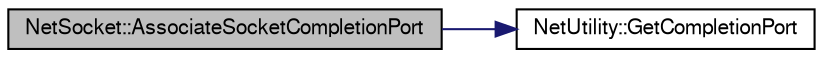 digraph G
{
  edge [fontname="FreeSans",fontsize="10",labelfontname="FreeSans",labelfontsize="10"];
  node [fontname="FreeSans",fontsize="10",shape=record];
  rankdir=LR;
  Node1 [label="NetSocket::AssociateSocketCompletionPort",height=0.2,width=0.4,color="black", fillcolor="grey75", style="filled" fontcolor="black"];
  Node1 -> Node2 [color="midnightblue",fontsize="10",style="solid",fontname="FreeSans"];
  Node2 [label="NetUtility::GetCompletionPort",height=0.2,width=0.4,color="black", fillcolor="white", style="filled",URL="$class_net_utility.html#a51f83ad0cadb38a5eeb67c4bb18a7bbb"];
}
